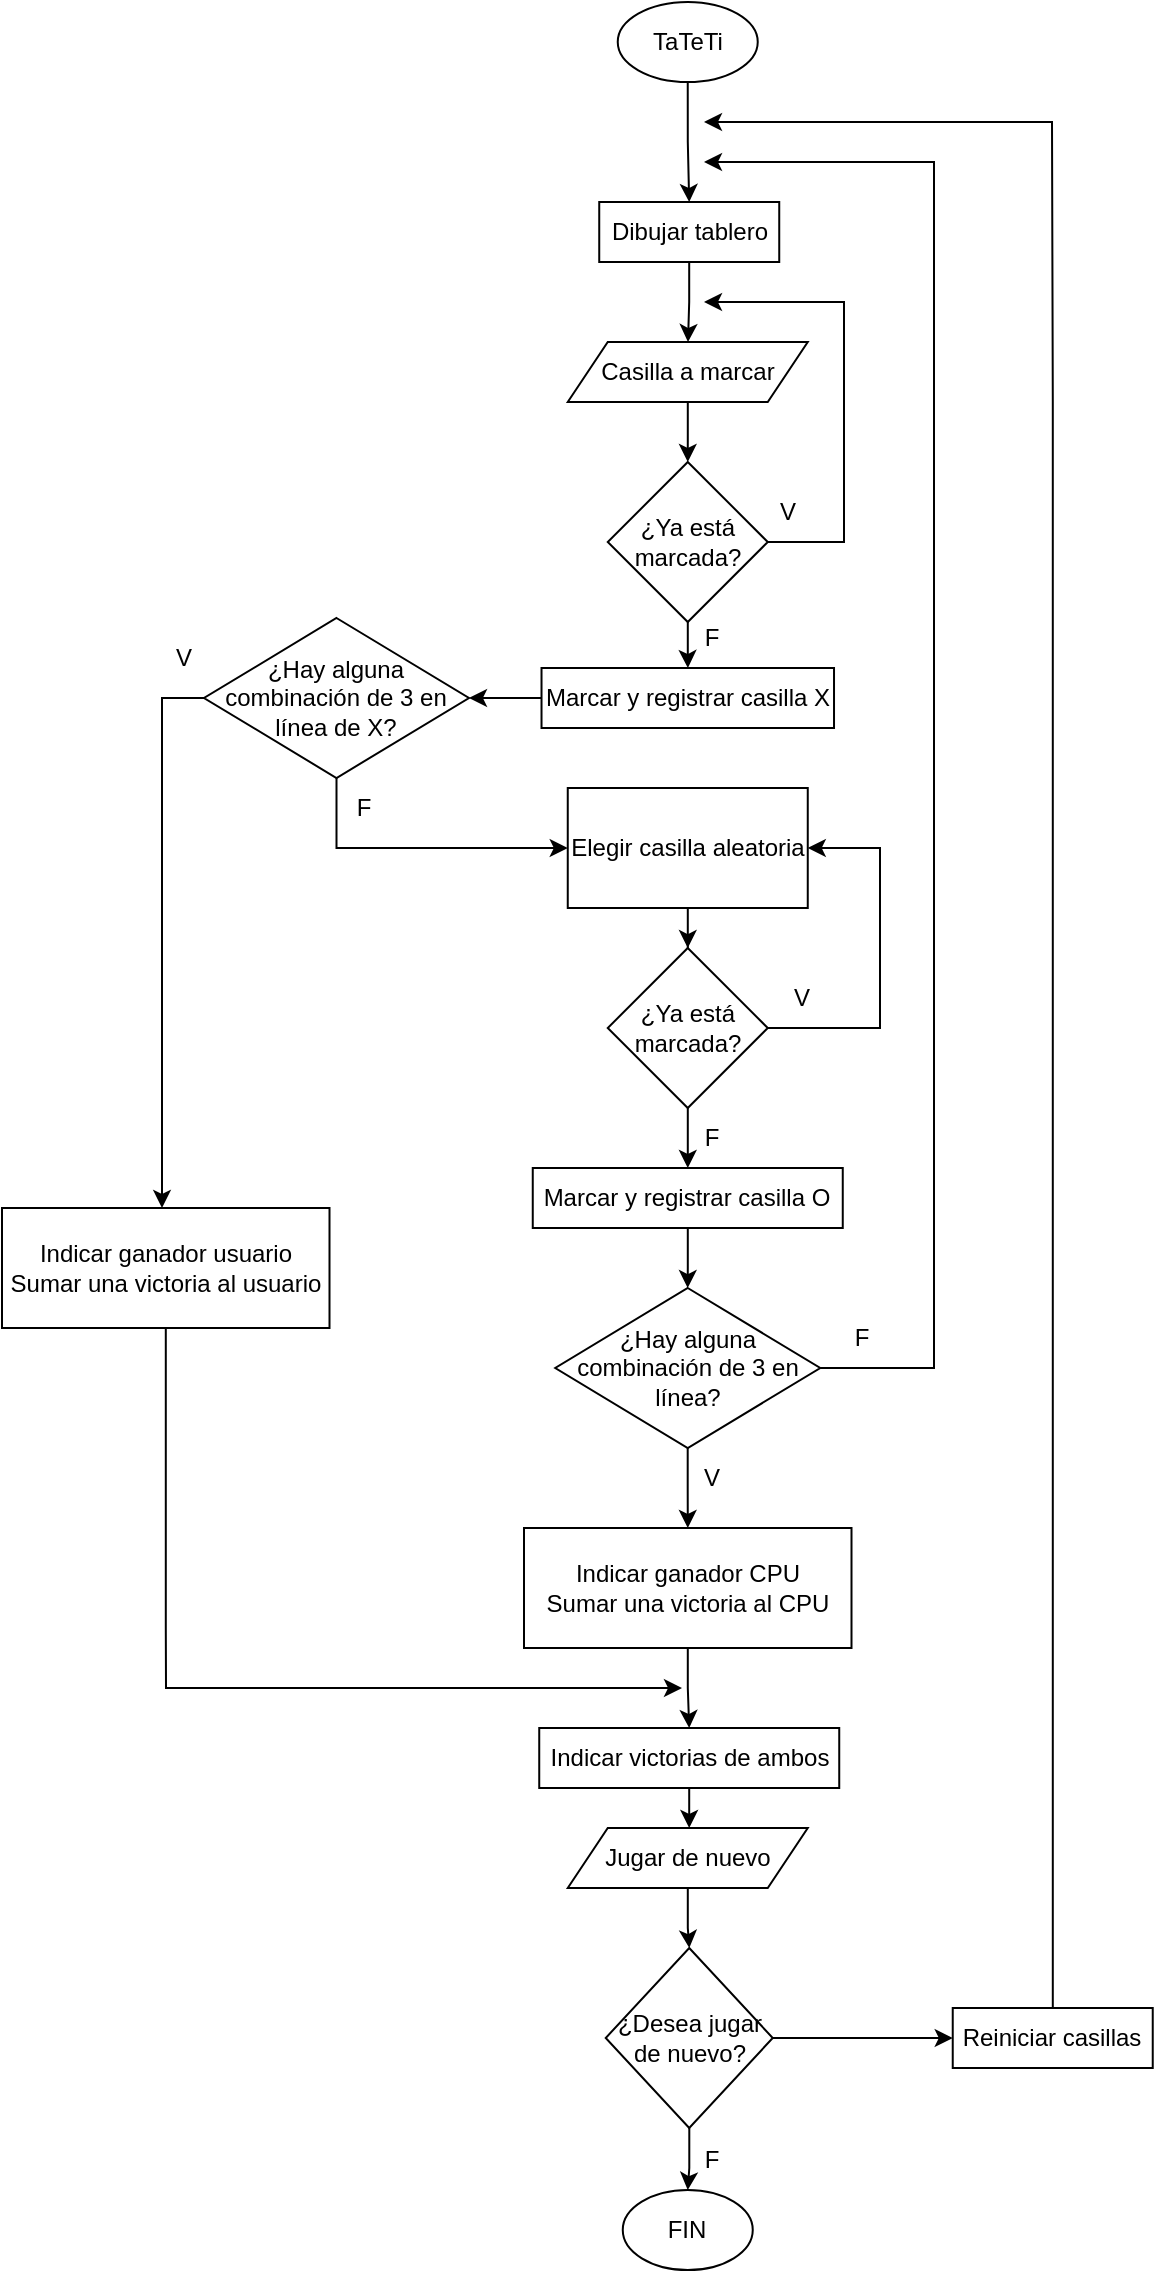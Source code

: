 <mxfile version="24.3.1" type="github">
  <diagram id="C5RBs43oDa-KdzZeNtuy" name="Page-1">
    <mxGraphModel dx="786" dy="467" grid="1" gridSize="10" guides="1" tooltips="1" connect="1" arrows="1" fold="1" page="1" pageScale="1" pageWidth="827" pageHeight="1169" math="0" shadow="0">
      <root>
        <mxCell id="WIyWlLk6GJQsqaUBKTNV-0" />
        <mxCell id="WIyWlLk6GJQsqaUBKTNV-1" parent="WIyWlLk6GJQsqaUBKTNV-0" />
        <mxCell id="dzK1tqfhzHcSPYqHT66n-0" value="" style="edgeStyle=orthogonalEdgeStyle;rounded=0;orthogonalLoop=1;jettySize=auto;html=1;" parent="WIyWlLk6GJQsqaUBKTNV-1" source="dzK1tqfhzHcSPYqHT66n-1" target="dzK1tqfhzHcSPYqHT66n-32" edge="1">
          <mxGeometry relative="1" as="geometry" />
        </mxCell>
        <mxCell id="dzK1tqfhzHcSPYqHT66n-1" value="TaTeTi" style="ellipse;whiteSpace=wrap;html=1;" parent="WIyWlLk6GJQsqaUBKTNV-1" vertex="1">
          <mxGeometry x="487.87" y="17" width="70" height="40" as="geometry" />
        </mxCell>
        <mxCell id="dzK1tqfhzHcSPYqHT66n-2" value="" style="edgeStyle=orthogonalEdgeStyle;rounded=0;orthogonalLoop=1;jettySize=auto;html=1;entryX=0.5;entryY=0;entryDx=0;entryDy=0;" parent="WIyWlLk6GJQsqaUBKTNV-1" source="dzK1tqfhzHcSPYqHT66n-3" target="dzK1tqfhzHcSPYqHT66n-35" edge="1">
          <mxGeometry relative="1" as="geometry" />
        </mxCell>
        <mxCell id="dzK1tqfhzHcSPYqHT66n-3" value="Casilla a marcar" style="shape=parallelogram;perimeter=parallelogramPerimeter;whiteSpace=wrap;html=1;fixedSize=1;" parent="WIyWlLk6GJQsqaUBKTNV-1" vertex="1">
          <mxGeometry x="462.88" y="187" width="120" height="30" as="geometry" />
        </mxCell>
        <mxCell id="dzK1tqfhzHcSPYqHT66n-4" value="" style="edgeStyle=orthogonalEdgeStyle;rounded=0;orthogonalLoop=1;jettySize=auto;html=1;" parent="WIyWlLk6GJQsqaUBKTNV-1" source="dzK1tqfhzHcSPYqHT66n-5" target="dzK1tqfhzHcSPYqHT66n-10" edge="1">
          <mxGeometry relative="1" as="geometry" />
        </mxCell>
        <mxCell id="dzK1tqfhzHcSPYqHT66n-5" value="Elegir casilla aleatoria" style="rounded=0;whiteSpace=wrap;html=1;" parent="WIyWlLk6GJQsqaUBKTNV-1" vertex="1">
          <mxGeometry x="462.88" y="410" width="120" height="60" as="geometry" />
        </mxCell>
        <mxCell id="dzK1tqfhzHcSPYqHT66n-6" value="" style="edgeStyle=orthogonalEdgeStyle;rounded=0;orthogonalLoop=1;jettySize=auto;html=1;" parent="WIyWlLk6GJQsqaUBKTNV-1" source="dzK1tqfhzHcSPYqHT66n-7" target="dzK1tqfhzHcSPYqHT66n-40" edge="1">
          <mxGeometry relative="1" as="geometry" />
        </mxCell>
        <mxCell id="dzK1tqfhzHcSPYqHT66n-7" value="Marcar y registrar casilla X" style="rounded=0;whiteSpace=wrap;html=1;" parent="WIyWlLk6GJQsqaUBKTNV-1" vertex="1">
          <mxGeometry x="449.76" y="350" width="146.25" height="30" as="geometry" />
        </mxCell>
        <mxCell id="dzK1tqfhzHcSPYqHT66n-8" style="edgeStyle=orthogonalEdgeStyle;rounded=0;orthogonalLoop=1;jettySize=auto;html=1;entryX=1;entryY=0.5;entryDx=0;entryDy=0;" parent="WIyWlLk6GJQsqaUBKTNV-1" source="dzK1tqfhzHcSPYqHT66n-10" target="dzK1tqfhzHcSPYqHT66n-5" edge="1">
          <mxGeometry relative="1" as="geometry">
            <mxPoint x="527.88" y="390" as="targetPoint" />
            <Array as="points">
              <mxPoint x="619" y="530" />
              <mxPoint x="619" y="440" />
            </Array>
          </mxGeometry>
        </mxCell>
        <mxCell id="dzK1tqfhzHcSPYqHT66n-9" value="" style="edgeStyle=orthogonalEdgeStyle;rounded=0;orthogonalLoop=1;jettySize=auto;html=1;" parent="WIyWlLk6GJQsqaUBKTNV-1" source="dzK1tqfhzHcSPYqHT66n-10" target="dzK1tqfhzHcSPYqHT66n-13" edge="1">
          <mxGeometry relative="1" as="geometry" />
        </mxCell>
        <mxCell id="dzK1tqfhzHcSPYqHT66n-10" value="¿Ya está marcada?" style="rhombus;whiteSpace=wrap;html=1;" parent="WIyWlLk6GJQsqaUBKTNV-1" vertex="1">
          <mxGeometry x="482.88" y="490" width="80" height="80" as="geometry" />
        </mxCell>
        <mxCell id="dzK1tqfhzHcSPYqHT66n-11" value="V" style="text;html=1;align=center;verticalAlign=middle;whiteSpace=wrap;rounded=0;" parent="WIyWlLk6GJQsqaUBKTNV-1" vertex="1">
          <mxGeometry x="570.38" y="500" width="20" height="30" as="geometry" />
        </mxCell>
        <mxCell id="dzK1tqfhzHcSPYqHT66n-12" value="" style="edgeStyle=orthogonalEdgeStyle;rounded=0;orthogonalLoop=1;jettySize=auto;html=1;" parent="WIyWlLk6GJQsqaUBKTNV-1" source="dzK1tqfhzHcSPYqHT66n-13" target="dzK1tqfhzHcSPYqHT66n-17" edge="1">
          <mxGeometry relative="1" as="geometry" />
        </mxCell>
        <mxCell id="dzK1tqfhzHcSPYqHT66n-13" value="Marcar y registrar casilla O" style="rounded=0;whiteSpace=wrap;html=1;" parent="WIyWlLk6GJQsqaUBKTNV-1" vertex="1">
          <mxGeometry x="445.38" y="600" width="155" height="30" as="geometry" />
        </mxCell>
        <mxCell id="dzK1tqfhzHcSPYqHT66n-14" value="F" style="text;html=1;align=center;verticalAlign=middle;whiteSpace=wrap;rounded=0;" parent="WIyWlLk6GJQsqaUBKTNV-1" vertex="1">
          <mxGeometry x="525.38" y="570" width="20" height="30" as="geometry" />
        </mxCell>
        <mxCell id="dzK1tqfhzHcSPYqHT66n-15" value="" style="edgeStyle=orthogonalEdgeStyle;rounded=0;orthogonalLoop=1;jettySize=auto;html=1;" parent="WIyWlLk6GJQsqaUBKTNV-1" source="dzK1tqfhzHcSPYqHT66n-17" target="dzK1tqfhzHcSPYqHT66n-19" edge="1">
          <mxGeometry relative="1" as="geometry" />
        </mxCell>
        <mxCell id="dzK1tqfhzHcSPYqHT66n-16" style="edgeStyle=orthogonalEdgeStyle;rounded=0;orthogonalLoop=1;jettySize=auto;html=1;exitX=1;exitY=0.5;exitDx=0;exitDy=0;" parent="WIyWlLk6GJQsqaUBKTNV-1" source="dzK1tqfhzHcSPYqHT66n-17" edge="1">
          <mxGeometry relative="1" as="geometry">
            <mxPoint x="531" y="97" as="targetPoint" />
            <Array as="points">
              <mxPoint x="646" y="700" />
              <mxPoint x="646" y="97" />
            </Array>
          </mxGeometry>
        </mxCell>
        <mxCell id="dzK1tqfhzHcSPYqHT66n-17" value="¿Hay alguna combinación de 3 en línea?" style="rhombus;whiteSpace=wrap;html=1;" parent="WIyWlLk6GJQsqaUBKTNV-1" vertex="1">
          <mxGeometry x="456.63" y="660" width="132.49" height="80" as="geometry" />
        </mxCell>
        <mxCell id="dzK1tqfhzHcSPYqHT66n-18" value="" style="edgeStyle=orthogonalEdgeStyle;rounded=0;orthogonalLoop=1;jettySize=auto;html=1;" parent="WIyWlLk6GJQsqaUBKTNV-1" source="dzK1tqfhzHcSPYqHT66n-19" target="dzK1tqfhzHcSPYqHT66n-45" edge="1">
          <mxGeometry relative="1" as="geometry" />
        </mxCell>
        <mxCell id="dzK1tqfhzHcSPYqHT66n-19" value="&lt;div&gt;&lt;span style=&quot;background-color: initial;&quot;&gt;Indicar ganador CPU&lt;/span&gt;&lt;br&gt;&lt;/div&gt;&lt;div&gt;Sumar una victoria al CPU&lt;/div&gt;" style="rounded=0;whiteSpace=wrap;html=1;" parent="WIyWlLk6GJQsqaUBKTNV-1" vertex="1">
          <mxGeometry x="441" y="780" width="163.75" height="60" as="geometry" />
        </mxCell>
        <mxCell id="dzK1tqfhzHcSPYqHT66n-20" value="" style="edgeStyle=orthogonalEdgeStyle;rounded=0;orthogonalLoop=1;jettySize=auto;html=1;" parent="WIyWlLk6GJQsqaUBKTNV-1" source="dzK1tqfhzHcSPYqHT66n-21" target="dzK1tqfhzHcSPYqHT66n-24" edge="1">
          <mxGeometry relative="1" as="geometry" />
        </mxCell>
        <mxCell id="dzK1tqfhzHcSPYqHT66n-21" value="Jugar de nuevo" style="shape=parallelogram;perimeter=parallelogramPerimeter;whiteSpace=wrap;html=1;fixedSize=1;" parent="WIyWlLk6GJQsqaUBKTNV-1" vertex="1">
          <mxGeometry x="462.88" y="930" width="120" height="30" as="geometry" />
        </mxCell>
        <mxCell id="dzK1tqfhzHcSPYqHT66n-22" value="" style="edgeStyle=orthogonalEdgeStyle;rounded=0;orthogonalLoop=1;jettySize=auto;html=1;" parent="WIyWlLk6GJQsqaUBKTNV-1" source="dzK1tqfhzHcSPYqHT66n-24" target="dzK1tqfhzHcSPYqHT66n-27" edge="1">
          <mxGeometry relative="1" as="geometry" />
        </mxCell>
        <mxCell id="dzK1tqfhzHcSPYqHT66n-23" value="" style="edgeStyle=orthogonalEdgeStyle;rounded=0;orthogonalLoop=1;jettySize=auto;html=1;" parent="WIyWlLk6GJQsqaUBKTNV-1" source="dzK1tqfhzHcSPYqHT66n-24" target="dzK1tqfhzHcSPYqHT66n-30" edge="1">
          <mxGeometry relative="1" as="geometry" />
        </mxCell>
        <mxCell id="dzK1tqfhzHcSPYqHT66n-24" value="¿Desea jugar de nuevo?" style="rhombus;whiteSpace=wrap;html=1;" parent="WIyWlLk6GJQsqaUBKTNV-1" vertex="1">
          <mxGeometry x="481.86" y="990" width="83.51" height="90" as="geometry" />
        </mxCell>
        <mxCell id="dzK1tqfhzHcSPYqHT66n-25" value="V" style="text;html=1;align=center;verticalAlign=middle;whiteSpace=wrap;rounded=0;" parent="WIyWlLk6GJQsqaUBKTNV-1" vertex="1">
          <mxGeometry x="525.38" y="740" width="20" height="30" as="geometry" />
        </mxCell>
        <mxCell id="dzK1tqfhzHcSPYqHT66n-26" value="F" style="text;html=1;align=center;verticalAlign=middle;whiteSpace=wrap;rounded=0;" parent="WIyWlLk6GJQsqaUBKTNV-1" vertex="1">
          <mxGeometry x="600.38" y="670" width="20" height="30" as="geometry" />
        </mxCell>
        <mxCell id="dzK1tqfhzHcSPYqHT66n-27" value="FIN" style="ellipse;whiteSpace=wrap;html=1;" parent="WIyWlLk6GJQsqaUBKTNV-1" vertex="1">
          <mxGeometry x="490.38" y="1111" width="65" height="40" as="geometry" />
        </mxCell>
        <mxCell id="dzK1tqfhzHcSPYqHT66n-28" value="F" style="text;html=1;align=center;verticalAlign=middle;whiteSpace=wrap;rounded=0;" parent="WIyWlLk6GJQsqaUBKTNV-1" vertex="1">
          <mxGeometry x="525.37" y="1081" width="20" height="30" as="geometry" />
        </mxCell>
        <mxCell id="dzK1tqfhzHcSPYqHT66n-29" style="edgeStyle=orthogonalEdgeStyle;rounded=0;orthogonalLoop=1;jettySize=auto;html=1;" parent="WIyWlLk6GJQsqaUBKTNV-1" source="dzK1tqfhzHcSPYqHT66n-30" edge="1">
          <mxGeometry relative="1" as="geometry">
            <mxPoint x="531" y="77" as="targetPoint" />
            <Array as="points">
              <mxPoint x="705" y="217" />
              <mxPoint x="705" y="167" />
            </Array>
          </mxGeometry>
        </mxCell>
        <mxCell id="dzK1tqfhzHcSPYqHT66n-30" value="Reiniciar casillas" style="rounded=0;whiteSpace=wrap;html=1;" parent="WIyWlLk6GJQsqaUBKTNV-1" vertex="1">
          <mxGeometry x="655.37" y="1020" width="100" height="30" as="geometry" />
        </mxCell>
        <mxCell id="dzK1tqfhzHcSPYqHT66n-31" value="" style="edgeStyle=orthogonalEdgeStyle;rounded=0;orthogonalLoop=1;jettySize=auto;html=1;" parent="WIyWlLk6GJQsqaUBKTNV-1" source="dzK1tqfhzHcSPYqHT66n-32" edge="1">
          <mxGeometry relative="1" as="geometry">
            <mxPoint x="523" y="187" as="targetPoint" />
          </mxGeometry>
        </mxCell>
        <mxCell id="dzK1tqfhzHcSPYqHT66n-32" value="Dibujar tablero" style="rounded=0;whiteSpace=wrap;html=1;" parent="WIyWlLk6GJQsqaUBKTNV-1" vertex="1">
          <mxGeometry x="478.62" y="117" width="90" height="30" as="geometry" />
        </mxCell>
        <mxCell id="dzK1tqfhzHcSPYqHT66n-33" value="" style="edgeStyle=orthogonalEdgeStyle;rounded=0;orthogonalLoop=1;jettySize=auto;html=1;" parent="WIyWlLk6GJQsqaUBKTNV-1" source="dzK1tqfhzHcSPYqHT66n-35" target="dzK1tqfhzHcSPYqHT66n-7" edge="1">
          <mxGeometry relative="1" as="geometry" />
        </mxCell>
        <mxCell id="dzK1tqfhzHcSPYqHT66n-34" style="edgeStyle=orthogonalEdgeStyle;rounded=0;orthogonalLoop=1;jettySize=auto;html=1;" parent="WIyWlLk6GJQsqaUBKTNV-1" source="dzK1tqfhzHcSPYqHT66n-35" edge="1">
          <mxGeometry relative="1" as="geometry">
            <mxPoint x="531" y="167" as="targetPoint" />
            <Array as="points">
              <mxPoint x="601" y="287" />
            </Array>
          </mxGeometry>
        </mxCell>
        <mxCell id="dzK1tqfhzHcSPYqHT66n-35" value="¿Ya está marcada?" style="rhombus;whiteSpace=wrap;html=1;" parent="WIyWlLk6GJQsqaUBKTNV-1" vertex="1">
          <mxGeometry x="482.89" y="247" width="80" height="80" as="geometry" />
        </mxCell>
        <mxCell id="dzK1tqfhzHcSPYqHT66n-36" value="F" style="text;html=1;align=center;verticalAlign=middle;whiteSpace=wrap;rounded=0;" parent="WIyWlLk6GJQsqaUBKTNV-1" vertex="1">
          <mxGeometry x="525.38" y="320" width="20" height="30" as="geometry" />
        </mxCell>
        <mxCell id="dzK1tqfhzHcSPYqHT66n-37" value="V" style="text;html=1;align=center;verticalAlign=middle;whiteSpace=wrap;rounded=0;" parent="WIyWlLk6GJQsqaUBKTNV-1" vertex="1">
          <mxGeometry x="562.89" y="257" width="20" height="30" as="geometry" />
        </mxCell>
        <mxCell id="dzK1tqfhzHcSPYqHT66n-38" style="edgeStyle=orthogonalEdgeStyle;rounded=0;orthogonalLoop=1;jettySize=auto;html=1;entryX=0;entryY=0.5;entryDx=0;entryDy=0;" parent="WIyWlLk6GJQsqaUBKTNV-1" source="dzK1tqfhzHcSPYqHT66n-40" target="dzK1tqfhzHcSPYqHT66n-5" edge="1">
          <mxGeometry relative="1" as="geometry">
            <mxPoint x="347" y="447" as="targetPoint" />
            <Array as="points">
              <mxPoint x="347" y="440" />
            </Array>
          </mxGeometry>
        </mxCell>
        <mxCell id="dzK1tqfhzHcSPYqHT66n-39" style="edgeStyle=orthogonalEdgeStyle;rounded=0;orthogonalLoop=1;jettySize=auto;html=1;" parent="WIyWlLk6GJQsqaUBKTNV-1" source="dzK1tqfhzHcSPYqHT66n-40" edge="1">
          <mxGeometry relative="1" as="geometry">
            <mxPoint x="260" y="620" as="targetPoint" />
            <Array as="points">
              <mxPoint x="260" y="365" />
              <mxPoint x="260" y="620" />
            </Array>
          </mxGeometry>
        </mxCell>
        <mxCell id="dzK1tqfhzHcSPYqHT66n-40" value="¿Hay alguna combinación de 3 en línea de X?" style="rhombus;whiteSpace=wrap;html=1;" parent="WIyWlLk6GJQsqaUBKTNV-1" vertex="1">
          <mxGeometry x="281" y="325" width="132.49" height="80" as="geometry" />
        </mxCell>
        <mxCell id="dzK1tqfhzHcSPYqHT66n-41" value="F" style="text;html=1;align=center;verticalAlign=middle;whiteSpace=wrap;rounded=0;" parent="WIyWlLk6GJQsqaUBKTNV-1" vertex="1">
          <mxGeometry x="351" y="405" width="20" height="30" as="geometry" />
        </mxCell>
        <mxCell id="dzK1tqfhzHcSPYqHT66n-42" style="edgeStyle=orthogonalEdgeStyle;rounded=0;orthogonalLoop=1;jettySize=auto;html=1;" parent="WIyWlLk6GJQsqaUBKTNV-1" source="dzK1tqfhzHcSPYqHT66n-43" edge="1">
          <mxGeometry relative="1" as="geometry">
            <mxPoint x="520" y="860" as="targetPoint" />
            <Array as="points">
              <mxPoint x="262" y="830" />
              <mxPoint x="262" y="860" />
            </Array>
          </mxGeometry>
        </mxCell>
        <mxCell id="dzK1tqfhzHcSPYqHT66n-43" value="&lt;div&gt;&lt;span style=&quot;background-color: initial;&quot;&gt;Indicar ganador usuario&lt;/span&gt;&lt;br&gt;&lt;/div&gt;&lt;div&gt;Sumar una victoria al usuario&lt;/div&gt;" style="rounded=0;whiteSpace=wrap;html=1;" parent="WIyWlLk6GJQsqaUBKTNV-1" vertex="1">
          <mxGeometry x="180" y="620" width="163.75" height="60" as="geometry" />
        </mxCell>
        <mxCell id="dzK1tqfhzHcSPYqHT66n-44" value="" style="edgeStyle=orthogonalEdgeStyle;rounded=0;orthogonalLoop=1;jettySize=auto;html=1;entryX=0.5;entryY=0;entryDx=0;entryDy=0;" parent="WIyWlLk6GJQsqaUBKTNV-1" source="dzK1tqfhzHcSPYqHT66n-45" target="dzK1tqfhzHcSPYqHT66n-21" edge="1">
          <mxGeometry relative="1" as="geometry" />
        </mxCell>
        <mxCell id="dzK1tqfhzHcSPYqHT66n-45" value="Indicar victorias de ambos" style="rounded=0;whiteSpace=wrap;html=1;" parent="WIyWlLk6GJQsqaUBKTNV-1" vertex="1">
          <mxGeometry x="448.62" y="880" width="150" height="30" as="geometry" />
        </mxCell>
        <mxCell id="dzK1tqfhzHcSPYqHT66n-46" value="V" style="text;html=1;align=center;verticalAlign=middle;whiteSpace=wrap;rounded=0;" parent="WIyWlLk6GJQsqaUBKTNV-1" vertex="1">
          <mxGeometry x="261" y="330" width="20" height="30" as="geometry" />
        </mxCell>
      </root>
    </mxGraphModel>
  </diagram>
</mxfile>
